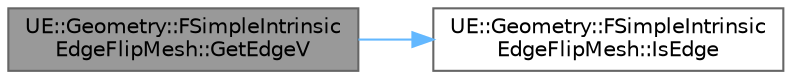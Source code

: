 digraph "UE::Geometry::FSimpleIntrinsicEdgeFlipMesh::GetEdgeV"
{
 // INTERACTIVE_SVG=YES
 // LATEX_PDF_SIZE
  bgcolor="transparent";
  edge [fontname=Helvetica,fontsize=10,labelfontname=Helvetica,labelfontsize=10];
  node [fontname=Helvetica,fontsize=10,shape=box,height=0.2,width=0.4];
  rankdir="LR";
  Node1 [id="Node000001",label="UE::Geometry::FSimpleIntrinsic\lEdgeFlipMesh::GetEdgeV",height=0.2,width=0.4,color="gray40", fillcolor="grey60", style="filled", fontcolor="black",tooltip=" "];
  Node1 -> Node2 [id="edge1_Node000001_Node000002",color="steelblue1",style="solid",tooltip=" "];
  Node2 [id="Node000002",label="UE::Geometry::FSimpleIntrinsic\lEdgeFlipMesh::IsEdge",height=0.2,width=0.4,color="grey40", fillcolor="white", style="filled",URL="$db/d76/classUE_1_1Geometry_1_1FSimpleIntrinsicEdgeFlipMesh.html#affa27a229914b9ec7fd60fbdb5ae5631",tooltip=" "];
}
